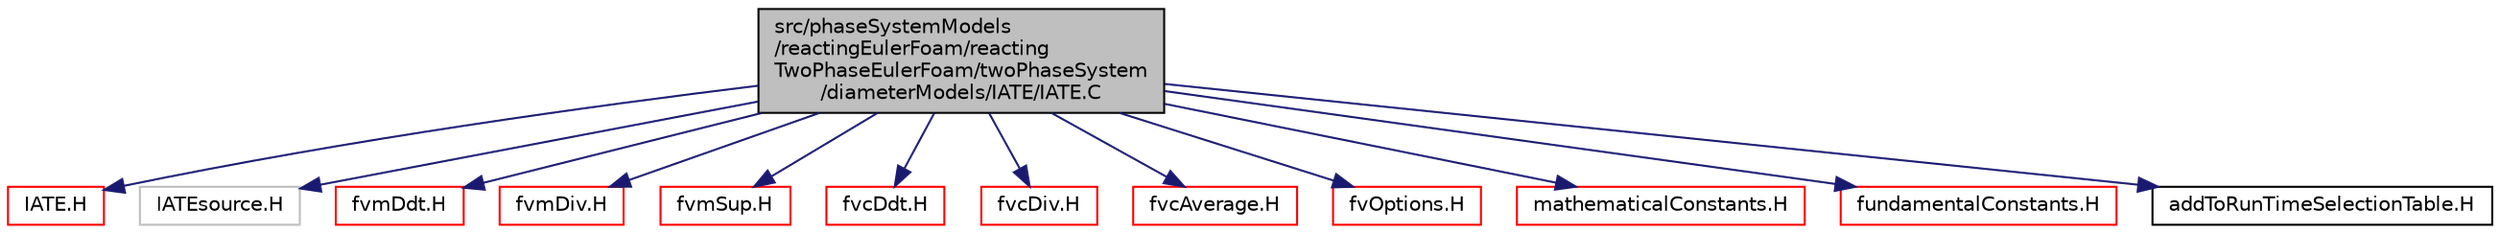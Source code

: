 digraph "src/phaseSystemModels/reactingEulerFoam/reactingTwoPhaseEulerFoam/twoPhaseSystem/diameterModels/IATE/IATE.C"
{
  bgcolor="transparent";
  edge [fontname="Helvetica",fontsize="10",labelfontname="Helvetica",labelfontsize="10"];
  node [fontname="Helvetica",fontsize="10",shape=record];
  Node1 [label="src/phaseSystemModels\l/reactingEulerFoam/reacting\lTwoPhaseEulerFoam/twoPhaseSystem\l/diameterModels/IATE/IATE.C",height=0.2,width=0.4,color="black", fillcolor="grey75", style="filled" fontcolor="black"];
  Node1 -> Node2 [color="midnightblue",fontsize="10",style="solid",fontname="Helvetica"];
  Node2 [label="IATE.H",height=0.2,width=0.4,color="red",URL="$src_2phaseSystemModels_2reactingEulerFoam_2reactingTwoPhaseEulerFoam_2twoPhaseSystem_2diameterModels_2IATE_2IATE_8H.html"];
  Node1 -> Node3 [color="midnightblue",fontsize="10",style="solid",fontname="Helvetica"];
  Node3 [label="IATEsource.H",height=0.2,width=0.4,color="grey75"];
  Node1 -> Node4 [color="midnightblue",fontsize="10",style="solid",fontname="Helvetica"];
  Node4 [label="fvmDdt.H",height=0.2,width=0.4,color="red",URL="$fvmDdt_8H.html",tooltip="Calulate the matrix for the first temporal derivative. "];
  Node1 -> Node5 [color="midnightblue",fontsize="10",style="solid",fontname="Helvetica"];
  Node5 [label="fvmDiv.H",height=0.2,width=0.4,color="red",URL="$fvmDiv_8H.html",tooltip="Calculate the matrix for the divergence of the given field and flux. "];
  Node1 -> Node6 [color="midnightblue",fontsize="10",style="solid",fontname="Helvetica"];
  Node6 [label="fvmSup.H",height=0.2,width=0.4,color="red",URL="$fvmSup_8H.html",tooltip="Calculate the matrix for implicit and explicit sources. "];
  Node1 -> Node7 [color="midnightblue",fontsize="10",style="solid",fontname="Helvetica"];
  Node7 [label="fvcDdt.H",height=0.2,width=0.4,color="red",URL="$fvcDdt_8H.html",tooltip="Calculate the first temporal derivative. "];
  Node1 -> Node8 [color="midnightblue",fontsize="10",style="solid",fontname="Helvetica"];
  Node8 [label="fvcDiv.H",height=0.2,width=0.4,color="red",URL="$fvcDiv_8H.html",tooltip="Calculate the divergence of the given field. "];
  Node1 -> Node9 [color="midnightblue",fontsize="10",style="solid",fontname="Helvetica"];
  Node9 [label="fvcAverage.H",height=0.2,width=0.4,color="red",URL="$fvcAverage_8H.html",tooltip="Area-weighted average a surfaceField creating a volField. "];
  Node1 -> Node10 [color="midnightblue",fontsize="10",style="solid",fontname="Helvetica"];
  Node10 [label="fvOptions.H",height=0.2,width=0.4,color="red",URL="$fvOptions_8H.html"];
  Node1 -> Node11 [color="midnightblue",fontsize="10",style="solid",fontname="Helvetica"];
  Node11 [label="mathematicalConstants.H",height=0.2,width=0.4,color="red",URL="$mathematicalConstants_8H.html"];
  Node1 -> Node12 [color="midnightblue",fontsize="10",style="solid",fontname="Helvetica"];
  Node12 [label="fundamentalConstants.H",height=0.2,width=0.4,color="red",URL="$fundamentalConstants_8H.html",tooltip="Fundamental dimensioned constants. "];
  Node1 -> Node13 [color="midnightblue",fontsize="10",style="solid",fontname="Helvetica"];
  Node13 [label="addToRunTimeSelectionTable.H",height=0.2,width=0.4,color="black",URL="$addToRunTimeSelectionTable_8H.html",tooltip="Macros for easy insertion into run-time selection tables. "];
}
